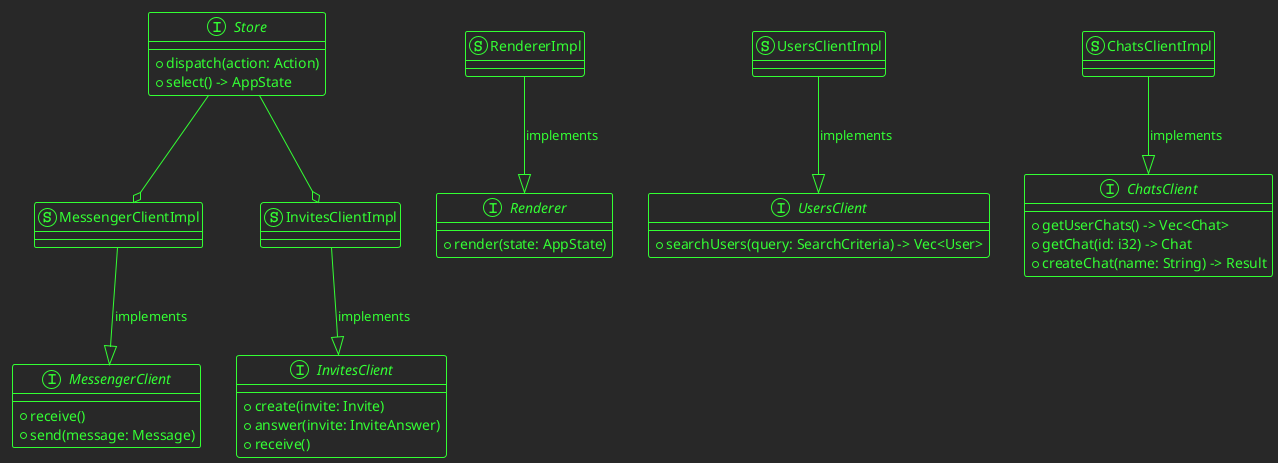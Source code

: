 @startuml client_tools
!theme crt-green

interface Store{
    + dispatch(action: Action)
    + select() -> AppState
}

interface Renderer {
    + render(state: AppState)
}

struct RendererImpl

RendererImpl --|> Renderer : implements

interface MessengerClient {
    + receive()
    + send(message: Message)
}
struct MessengerClientImpl

MessengerClientImpl --|> MessengerClient : implements
Store --o MessengerClientImpl

interface InvitesClient{
    + create(invite: Invite)
    + answer(invite: InviteAnswer)
    + receive()
}

struct InvitesClientImpl

InvitesClientImpl --|> InvitesClient : implements
Store --o InvitesClientImpl

interface UsersClient{
    + searchUsers(query: SearchCriteria) -> Vec<User>
}

struct UsersClientImpl

UsersClientImpl --|> UsersClient : implements

interface ChatsClient{
    + getUserChats() -> Vec<Chat>
    + getChat(id: i32) -> Chat
    + createChat(name: String) -> Result
}

struct ChatsClientImpl

ChatsClientImpl --|> ChatsClient : implements

@enduml